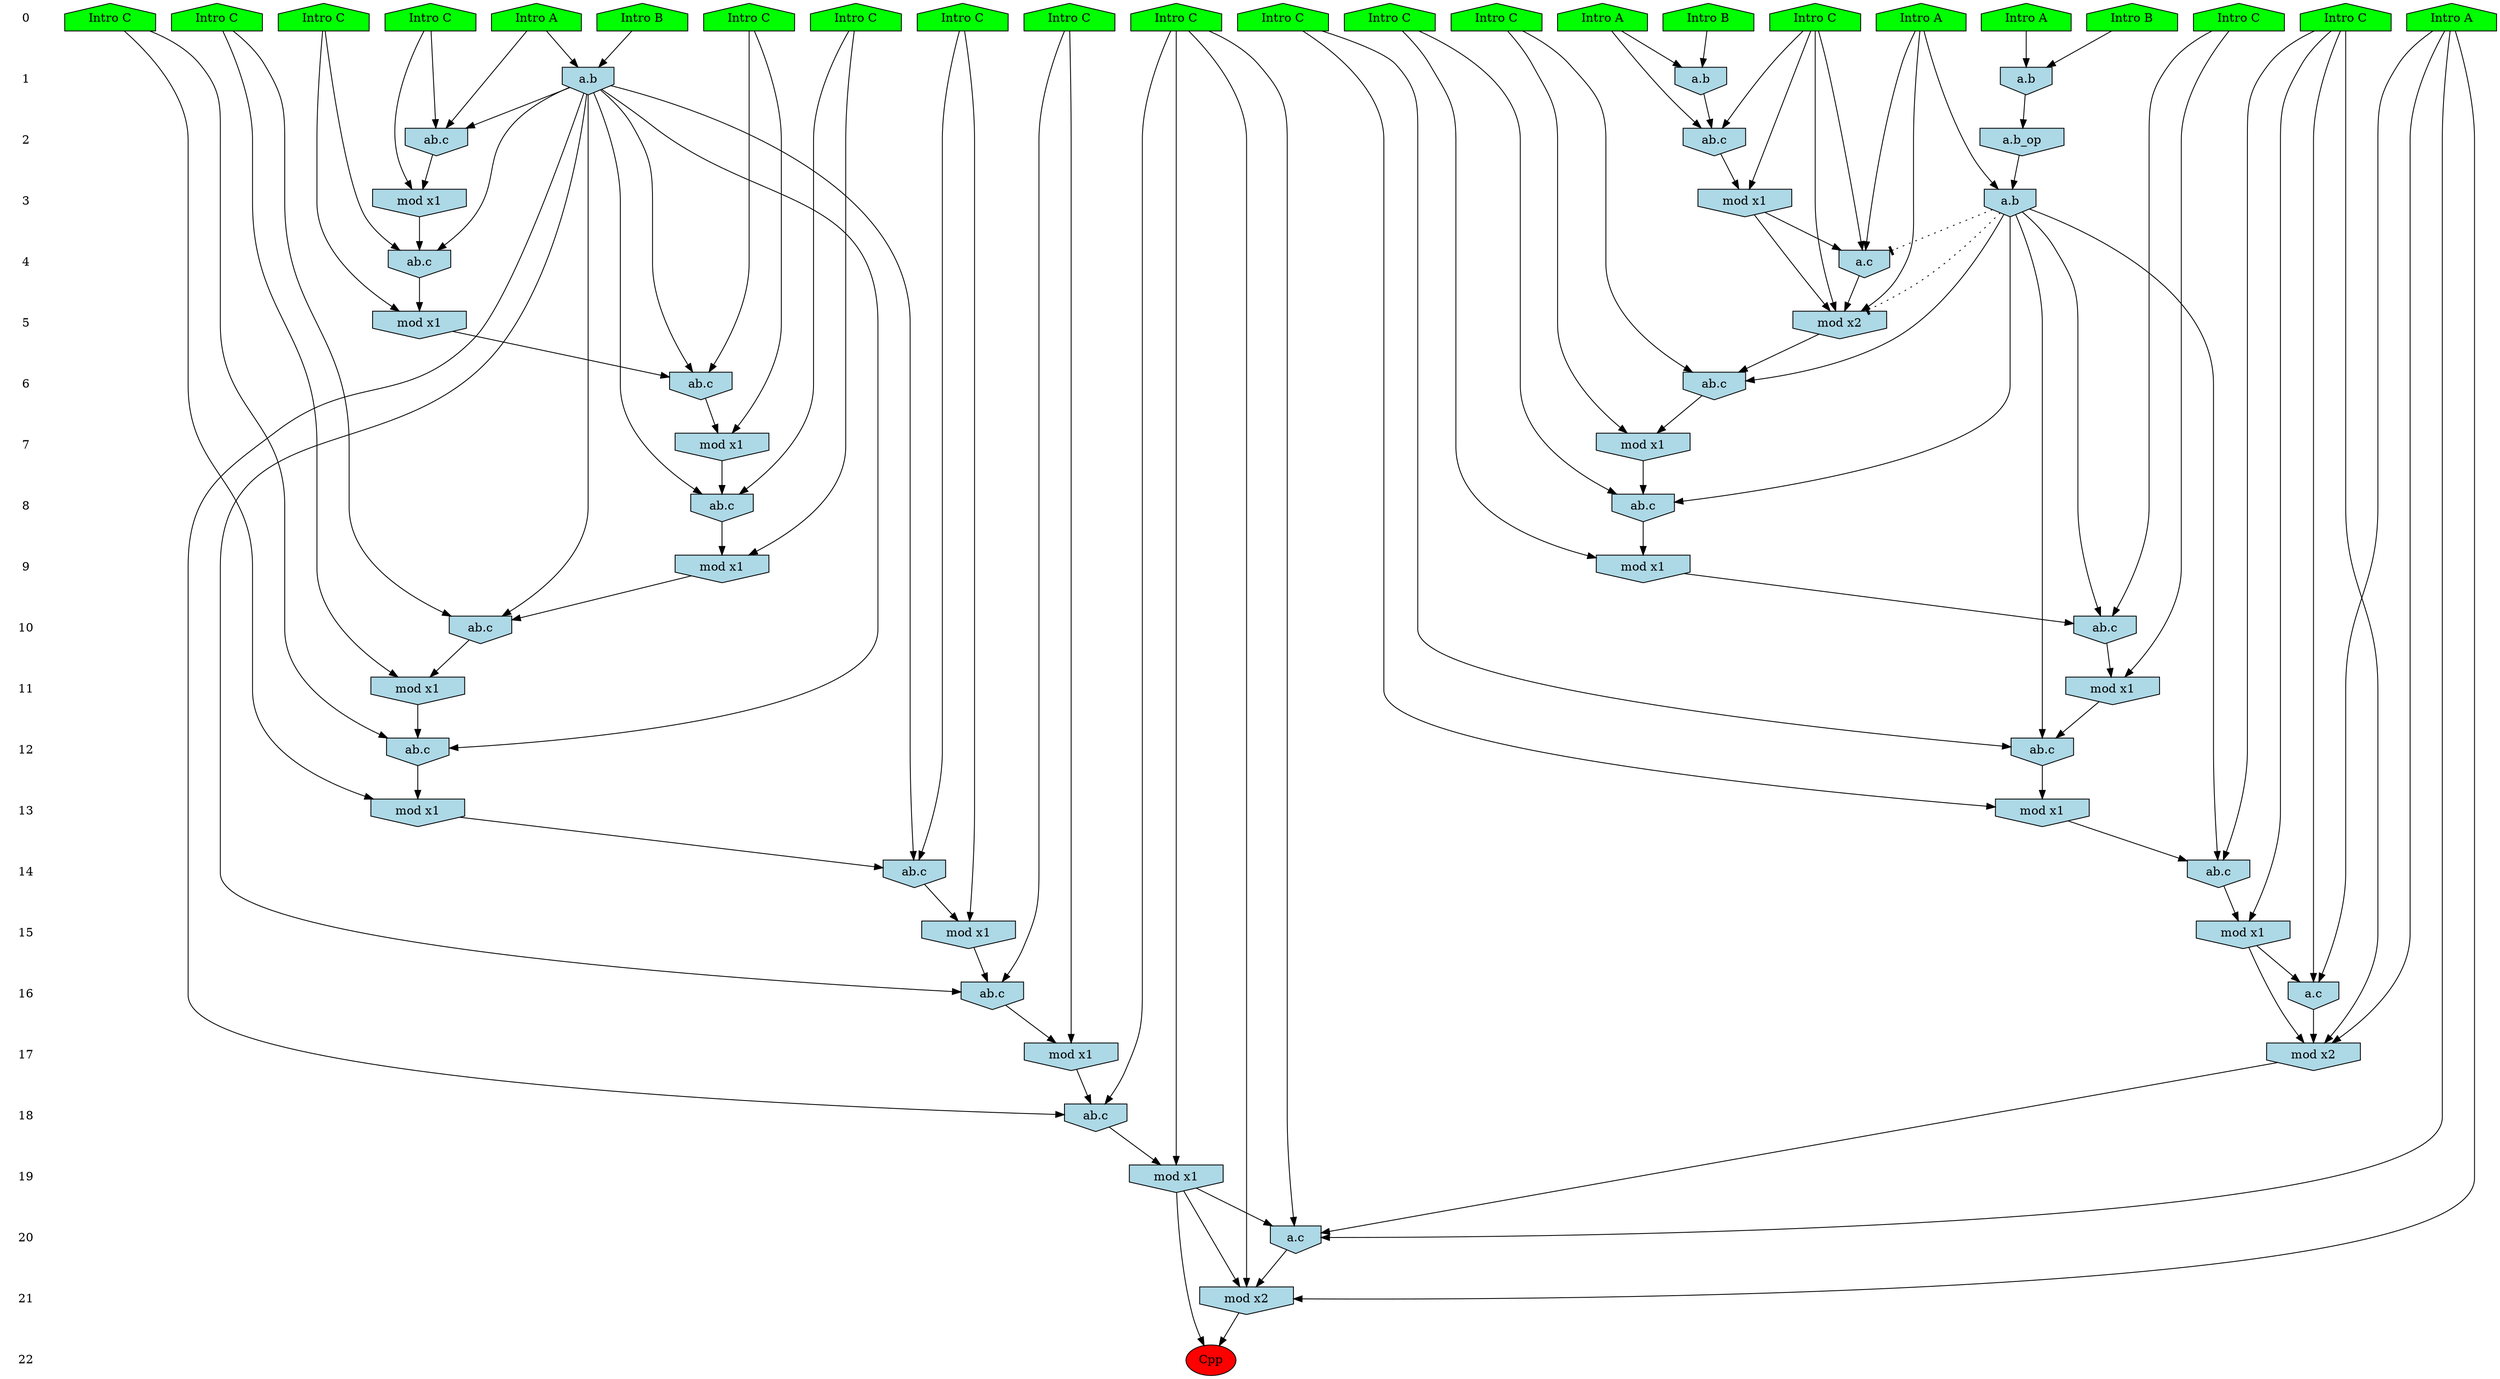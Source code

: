 /* Compression of 1 causal flows obtained in average at 2.001673E+01 t.u */
/* Compressed causal flows were: [3708] */
digraph G{
 ranksep=.5 ; 
{ rank = same ; "0" [shape=plaintext] ; node_1 [label ="Intro B", shape=house, style=filled, fillcolor=green] ;
node_2 [label ="Intro A", shape=house, style=filled, fillcolor=green] ;
node_3 [label ="Intro A", shape=house, style=filled, fillcolor=green] ;
node_4 [label ="Intro B", shape=house, style=filled, fillcolor=green] ;
node_5 [label ="Intro A", shape=house, style=filled, fillcolor=green] ;
node_6 [label ="Intro A", shape=house, style=filled, fillcolor=green] ;
node_7 [label ="Intro B", shape=house, style=filled, fillcolor=green] ;
node_8 [label ="Intro A", shape=house, style=filled, fillcolor=green] ;
node_9 [label ="Intro C", shape=house, style=filled, fillcolor=green] ;
node_10 [label ="Intro C", shape=house, style=filled, fillcolor=green] ;
node_11 [label ="Intro C", shape=house, style=filled, fillcolor=green] ;
node_12 [label ="Intro C", shape=house, style=filled, fillcolor=green] ;
node_13 [label ="Intro C", shape=house, style=filled, fillcolor=green] ;
node_14 [label ="Intro C", shape=house, style=filled, fillcolor=green] ;
node_15 [label ="Intro C", shape=house, style=filled, fillcolor=green] ;
node_16 [label ="Intro C", shape=house, style=filled, fillcolor=green] ;
node_17 [label ="Intro C", shape=house, style=filled, fillcolor=green] ;
node_18 [label ="Intro C", shape=house, style=filled, fillcolor=green] ;
node_19 [label ="Intro C", shape=house, style=filled, fillcolor=green] ;
node_20 [label ="Intro C", shape=house, style=filled, fillcolor=green] ;
node_21 [label ="Intro C", shape=house, style=filled, fillcolor=green] ;
node_22 [label ="Intro C", shape=house, style=filled, fillcolor=green] ;
node_23 [label ="Intro C", shape=house, style=filled, fillcolor=green] ;
}
{ rank = same ; "1" [shape=plaintext] ; node_24 [label="a.b", shape=invhouse, style=filled, fillcolor = lightblue] ;
node_31 [label="a.b", shape=invhouse, style=filled, fillcolor = lightblue] ;
node_33 [label="a.b", shape=invhouse, style=filled, fillcolor = lightblue] ;
}
{ rank = same ; "2" [shape=plaintext] ; node_25 [label="ab.c", shape=invhouse, style=filled, fillcolor = lightblue] ;
node_32 [label="ab.c", shape=invhouse, style=filled, fillcolor = lightblue] ;
node_37 [label="a.b_op", shape=invhouse, style=filled, fillcolor = lightblue] ;
}
{ rank = same ; "3" [shape=plaintext] ; node_26 [label="mod x1", shape=invhouse, style=filled, fillcolor = lightblue] ;
node_34 [label="mod x1", shape=invhouse, style=filled, fillcolor = lightblue] ;
node_39 [label="a.b", shape=invhouse, style=filled, fillcolor = lightblue] ;
}
{ rank = same ; "4" [shape=plaintext] ; node_27 [label="ab.c", shape=invhouse, style=filled, fillcolor = lightblue] ;
node_35 [label="a.c", shape=invhouse, style=filled, fillcolor = lightblue] ;
}
{ rank = same ; "5" [shape=plaintext] ; node_28 [label="mod x1", shape=invhouse, style=filled, fillcolor = lightblue] ;
node_36 [label="mod x2", shape=invhouse, style=filled, fillcolor = lightblue] ;
}
{ rank = same ; "6" [shape=plaintext] ; node_29 [label="ab.c", shape=invhouse, style=filled, fillcolor = lightblue] ;
node_40 [label="ab.c", shape=invhouse, style=filled, fillcolor = lightblue] ;
}
{ rank = same ; "7" [shape=plaintext] ; node_30 [label="mod x1", shape=invhouse, style=filled, fillcolor = lightblue] ;
node_41 [label="mod x1", shape=invhouse, style=filled, fillcolor = lightblue] ;
}
{ rank = same ; "8" [shape=plaintext] ; node_38 [label="ab.c", shape=invhouse, style=filled, fillcolor = lightblue] ;
node_42 [label="ab.c", shape=invhouse, style=filled, fillcolor = lightblue] ;
}
{ rank = same ; "9" [shape=plaintext] ; node_43 [label="mod x1", shape=invhouse, style=filled, fillcolor = lightblue] ;
node_44 [label="mod x1", shape=invhouse, style=filled, fillcolor = lightblue] ;
}
{ rank = same ; "10" [shape=plaintext] ; node_45 [label="ab.c", shape=invhouse, style=filled, fillcolor = lightblue] ;
node_46 [label="ab.c", shape=invhouse, style=filled, fillcolor = lightblue] ;
}
{ rank = same ; "11" [shape=plaintext] ; node_47 [label="mod x1", shape=invhouse, style=filled, fillcolor = lightblue] ;
node_52 [label="mod x1", shape=invhouse, style=filled, fillcolor = lightblue] ;
}
{ rank = same ; "12" [shape=plaintext] ; node_48 [label="ab.c", shape=invhouse, style=filled, fillcolor = lightblue] ;
node_53 [label="ab.c", shape=invhouse, style=filled, fillcolor = lightblue] ;
}
{ rank = same ; "13" [shape=plaintext] ; node_49 [label="mod x1", shape=invhouse, style=filled, fillcolor = lightblue] ;
node_54 [label="mod x1", shape=invhouse, style=filled, fillcolor = lightblue] ;
}
{ rank = same ; "14" [shape=plaintext] ; node_50 [label="ab.c", shape=invhouse, style=filled, fillcolor = lightblue] ;
node_56 [label="ab.c", shape=invhouse, style=filled, fillcolor = lightblue] ;
}
{ rank = same ; "15" [shape=plaintext] ; node_51 [label="mod x1", shape=invhouse, style=filled, fillcolor = lightblue] ;
node_57 [label="mod x1", shape=invhouse, style=filled, fillcolor = lightblue] ;
}
{ rank = same ; "16" [shape=plaintext] ; node_55 [label="a.c", shape=invhouse, style=filled, fillcolor = lightblue] ;
node_58 [label="ab.c", shape=invhouse, style=filled, fillcolor = lightblue] ;
}
{ rank = same ; "17" [shape=plaintext] ; node_59 [label="mod x1", shape=invhouse, style=filled, fillcolor = lightblue] ;
node_62 [label="mod x2", shape=invhouse, style=filled, fillcolor = lightblue] ;
}
{ rank = same ; "18" [shape=plaintext] ; node_60 [label="ab.c", shape=invhouse, style=filled, fillcolor = lightblue] ;
}
{ rank = same ; "19" [shape=plaintext] ; node_61 [label="mod x1", shape=invhouse, style=filled, fillcolor = lightblue] ;
}
{ rank = same ; "20" [shape=plaintext] ; node_63 [label="a.c", shape=invhouse, style=filled, fillcolor = lightblue] ;
}
{ rank = same ; "21" [shape=plaintext] ; node_64 [label="mod x2", shape=invhouse, style=filled, fillcolor = lightblue] ;
}
{ rank = same ; "22" [shape=plaintext] ; node_65 [label ="Cpp", style=filled, fillcolor=red] ;
}
"0" -> "1" [style="invis"]; 
"1" -> "2" [style="invis"]; 
"2" -> "3" [style="invis"]; 
"3" -> "4" [style="invis"]; 
"4" -> "5" [style="invis"]; 
"5" -> "6" [style="invis"]; 
"6" -> "7" [style="invis"]; 
"7" -> "8" [style="invis"]; 
"8" -> "9" [style="invis"]; 
"9" -> "10" [style="invis"]; 
"10" -> "11" [style="invis"]; 
"11" -> "12" [style="invis"]; 
"12" -> "13" [style="invis"]; 
"13" -> "14" [style="invis"]; 
"14" -> "15" [style="invis"]; 
"15" -> "16" [style="invis"]; 
"16" -> "17" [style="invis"]; 
"17" -> "18" [style="invis"]; 
"18" -> "19" [style="invis"]; 
"19" -> "20" [style="invis"]; 
"20" -> "21" [style="invis"]; 
"21" -> "22" [style="invis"]; 
node_5 -> node_24
node_7 -> node_24
node_5 -> node_25
node_20 -> node_25
node_24 -> node_25
node_20 -> node_26
node_25 -> node_26
node_14 -> node_27
node_24 -> node_27
node_26 -> node_27
node_14 -> node_28
node_27 -> node_28
node_19 -> node_29
node_24 -> node_29
node_28 -> node_29
node_19 -> node_30
node_29 -> node_30
node_1 -> node_31
node_3 -> node_31
node_3 -> node_32
node_10 -> node_32
node_31 -> node_32
node_2 -> node_33
node_4 -> node_33
node_10 -> node_34
node_32 -> node_34
node_6 -> node_35
node_10 -> node_35
node_34 -> node_35
node_6 -> node_36
node_10 -> node_36
node_34 -> node_36
node_35 -> node_36
node_33 -> node_37
node_13 -> node_38
node_24 -> node_38
node_30 -> node_38
node_6 -> node_39
node_37 -> node_39
node_9 -> node_40
node_36 -> node_40
node_39 -> node_40
node_9 -> node_41
node_40 -> node_41
node_22 -> node_42
node_39 -> node_42
node_41 -> node_42
node_13 -> node_43
node_38 -> node_43
node_22 -> node_44
node_42 -> node_44
node_12 -> node_45
node_24 -> node_45
node_43 -> node_45
node_18 -> node_46
node_39 -> node_46
node_44 -> node_46
node_18 -> node_47
node_46 -> node_47
node_11 -> node_48
node_39 -> node_48
node_47 -> node_48
node_11 -> node_49
node_48 -> node_49
node_21 -> node_50
node_39 -> node_50
node_49 -> node_50
node_21 -> node_51
node_50 -> node_51
node_12 -> node_52
node_45 -> node_52
node_15 -> node_53
node_24 -> node_53
node_52 -> node_53
node_15 -> node_54
node_53 -> node_54
node_8 -> node_55
node_21 -> node_55
node_51 -> node_55
node_17 -> node_56
node_24 -> node_56
node_54 -> node_56
node_17 -> node_57
node_56 -> node_57
node_23 -> node_58
node_24 -> node_58
node_57 -> node_58
node_23 -> node_59
node_58 -> node_59
node_16 -> node_60
node_24 -> node_60
node_59 -> node_60
node_16 -> node_61
node_60 -> node_61
node_8 -> node_62
node_21 -> node_62
node_51 -> node_62
node_55 -> node_62
node_8 -> node_63
node_16 -> node_63
node_61 -> node_63
node_62 -> node_63
node_8 -> node_64
node_16 -> node_64
node_61 -> node_64
node_63 -> node_64
node_61 -> node_65
node_64 -> node_65
node_39 -> node_36 [style=dotted, arrowhead = tee] 
node_39 -> node_35 [style=dotted, arrowhead = tee] 
}
/*
 Dot generation time: 0.001090
*/
